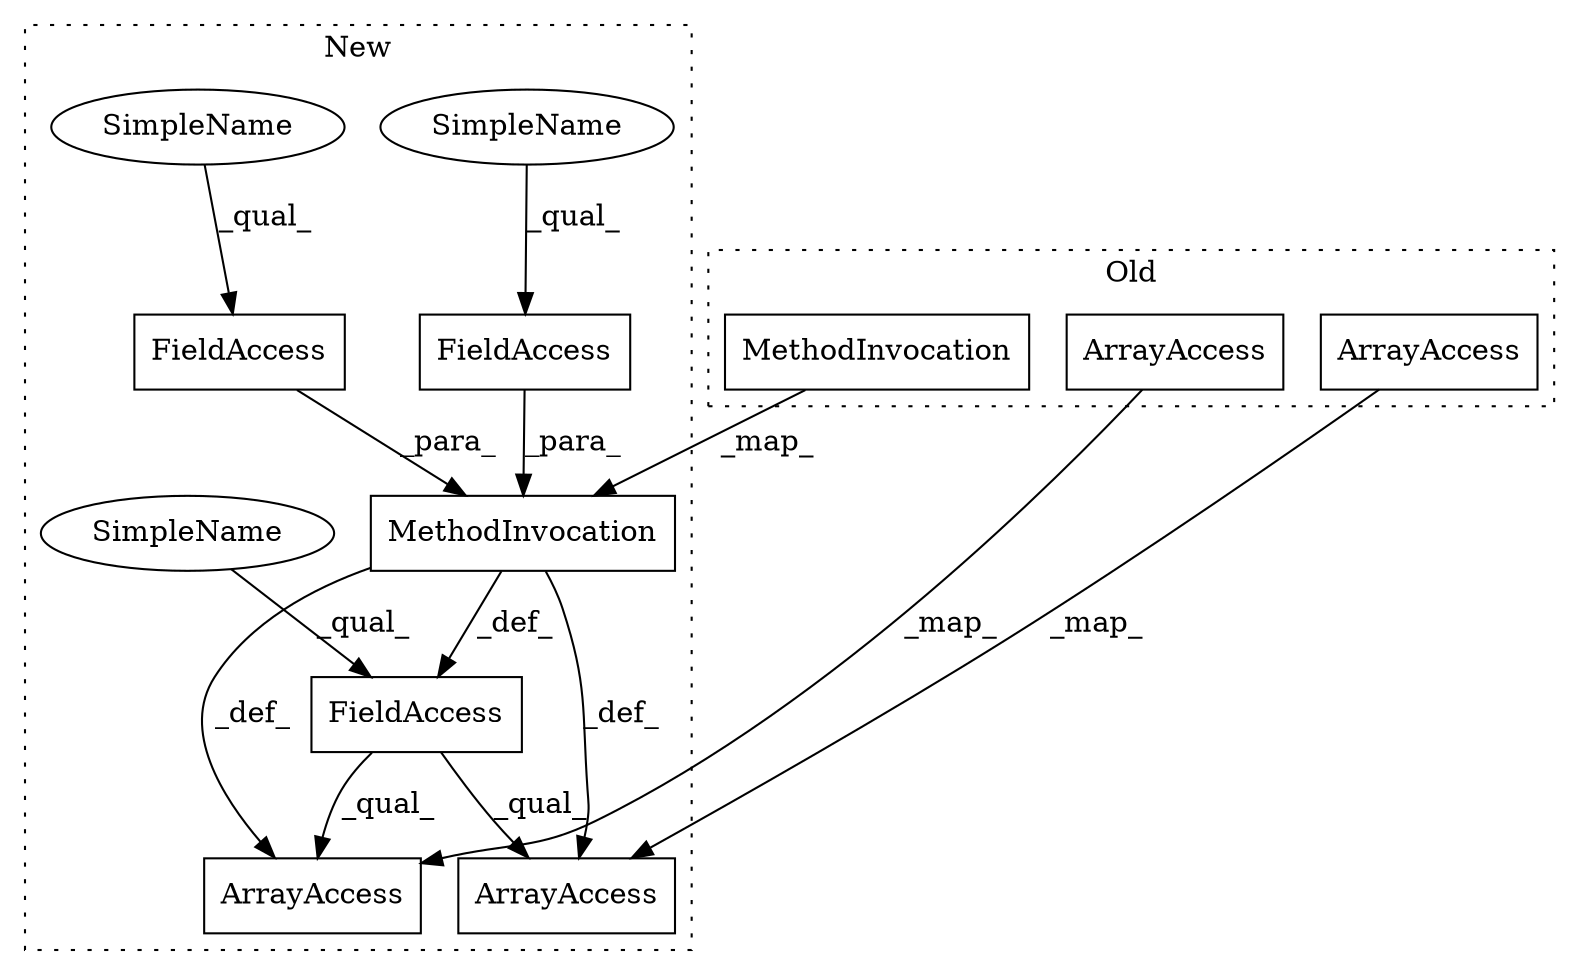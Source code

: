 digraph G {
subgraph cluster0 {
3 [label="ArrayAccess" a="2" s="1543,1568" l="8,1" shape="box"];
4 [label="ArrayAccess" a="2" s="1616,1625" l="8,1" shape="box"];
9 [label="MethodInvocation" a="32" s="881,911" l="14,1" shape="box"];
label = "Old";
style="dotted";
}
subgraph cluster1 {
1 [label="ArrayAccess" a="2" s="1588,1613" l="8,1" shape="box"];
2 [label="ArrayAccess" a="2" s="1661,1670" l="8,1" shape="box"];
5 [label="FieldAccess" a="22" s="874" l="7" shape="box"];
6 [label="FieldAccess" a="22" s="940" l="16" shape="box"];
7 [label="FieldAccess" a="22" s="918" l="21" shape="box"];
8 [label="MethodInvocation" a="32" s="887,956" l="14,1" shape="box"];
10 [label="SimpleName" a="42" s="874" l="4" shape="ellipse"];
11 [label="SimpleName" a="42" s="918" l="4" shape="ellipse"];
12 [label="SimpleName" a="42" s="940" l="4" shape="ellipse"];
label = "New";
style="dotted";
}
3 -> 1 [label="_map_"];
4 -> 2 [label="_map_"];
5 -> 2 [label="_qual_"];
5 -> 1 [label="_qual_"];
6 -> 8 [label="_para_"];
7 -> 8 [label="_para_"];
8 -> 2 [label="_def_"];
8 -> 1 [label="_def_"];
8 -> 5 [label="_def_"];
9 -> 8 [label="_map_"];
10 -> 5 [label="_qual_"];
11 -> 7 [label="_qual_"];
12 -> 6 [label="_qual_"];
}